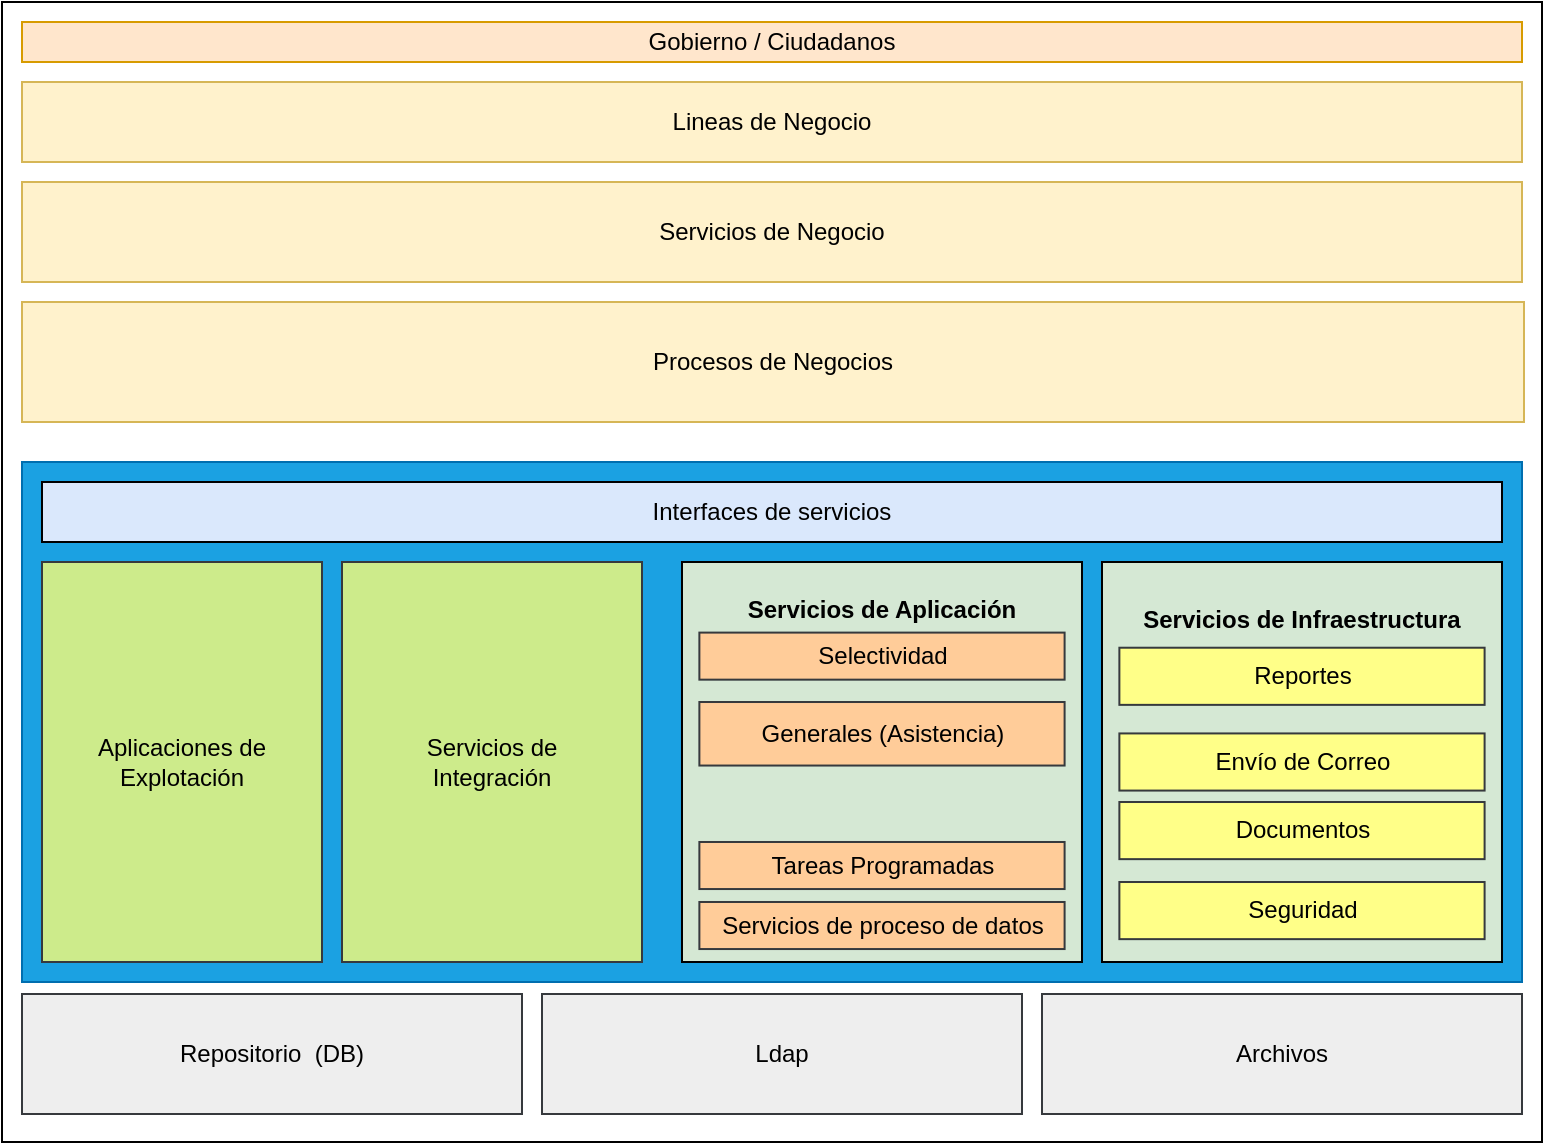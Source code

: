 <mxfile version="13.0.2" type="google" pages="2"><diagram id="hrgCQp55nKysOC058iuC" name="Page-1"><mxGraphModel dx="1422" dy="1973" grid="1" gridSize="10" guides="1" tooltips="1" connect="1" arrows="1" fold="1" page="1" pageScale="1" pageWidth="827" pageHeight="1169" math="0" shadow="0"><root><mxCell id="0"/><mxCell id="1" parent="0"/><mxCell id="WByDER504kLk9DcLUPjF-4" value="" style="rounded=0;whiteSpace=wrap;html=1;" vertex="1" parent="1"><mxGeometry x="30" y="-1140" width="770" height="570" as="geometry"/></mxCell><mxCell id="WByDER504kLk9DcLUPjF-5" value="Repositorio&amp;nbsp; (DB)" style="rounded=0;whiteSpace=wrap;html=1;fillColor=#eeeeee;strokeColor=#36393d;" vertex="1" parent="1"><mxGeometry x="40" y="-644" width="250" height="60" as="geometry"/></mxCell><mxCell id="WByDER504kLk9DcLUPjF-6" value="Ldap" style="rounded=0;whiteSpace=wrap;html=1;fillColor=#eeeeee;strokeColor=#36393d;" vertex="1" parent="1"><mxGeometry x="300" y="-644" width="240" height="60" as="geometry"/></mxCell><mxCell id="WByDER504kLk9DcLUPjF-7" value="Archivos" style="rounded=0;whiteSpace=wrap;html=1;fillColor=#eeeeee;strokeColor=#36393d;" vertex="1" parent="1"><mxGeometry x="550" y="-644" width="240" height="60" as="geometry"/></mxCell><mxCell id="WByDER504kLk9DcLUPjF-10" value="Lineas de Negocio" style="rounded=0;whiteSpace=wrap;html=1;fillColor=#fff2cc;strokeColor=#d6b656;" vertex="1" parent="1"><mxGeometry x="40" y="-1100" width="750" height="40" as="geometry"/></mxCell><mxCell id="WByDER504kLk9DcLUPjF-11" value="Gobierno / Ciudadanos" style="rounded=0;whiteSpace=wrap;html=1;fillColor=#ffe6cc;strokeColor=#d79b00;" vertex="1" parent="1"><mxGeometry x="40" y="-1130" width="750" height="20" as="geometry"/></mxCell><mxCell id="WByDER504kLk9DcLUPjF-12" value="Servicios de Negocio" style="rounded=0;whiteSpace=wrap;html=1;fillColor=#fff2cc;strokeColor=#d6b656;" vertex="1" parent="1"><mxGeometry x="40" y="-1050" width="750" height="50" as="geometry"/></mxCell><mxCell id="WByDER504kLk9DcLUPjF-13" value="Procesos&amp;nbsp;de Negocios" style="rounded=0;whiteSpace=wrap;html=1;fillColor=#fff2cc;strokeColor=#d6b656;" vertex="1" parent="1"><mxGeometry x="40" y="-990" width="751" height="60" as="geometry"/></mxCell><mxCell id="WByDER504kLk9DcLUPjF-15" value="" style="rounded=0;whiteSpace=wrap;html=1;fillColor=#1ba1e2;strokeColor=#006EAF;fontColor=#ffffff;" vertex="1" parent="1"><mxGeometry x="40" y="-910" width="750" height="260" as="geometry"/></mxCell><mxCell id="WByDER504kLk9DcLUPjF-14" value="Interfaces de servicios" style="rounded=0;whiteSpace=wrap;html=1;fillColor=#dae8fc;strokeColor=#000000;" vertex="1" parent="1"><mxGeometry x="50" y="-900" width="730" height="30" as="geometry"/></mxCell><mxCell id="WByDER504kLk9DcLUPjF-16" value="Aplicaciones de Explotación" style="rounded=0;whiteSpace=wrap;html=1;fillColor=#cdeb8b;strokeColor=#36393d;" vertex="1" parent="1"><mxGeometry x="50" y="-860" width="140" height="200" as="geometry"/></mxCell><mxCell id="WByDER504kLk9DcLUPjF-17" value="Servicios de &lt;br&gt;Integración" style="rounded=0;whiteSpace=wrap;html=1;fillColor=#cdeb8b;strokeColor=#36393d;" vertex="1" parent="1"><mxGeometry x="200" y="-860" width="150" height="200" as="geometry"/></mxCell><mxCell id="WByDER504kLk9DcLUPjF-53" value="" style="group;fillColor=#d5e8d4;strokeColor=#000000;" vertex="1" connectable="0" parent="1"><mxGeometry x="580" y="-860" width="200" height="200" as="geometry"/></mxCell><mxCell id="WByDER504kLk9DcLUPjF-50" value="" style="group;fillColor=#d5e8d4;strokeColor=#000000;" vertex="1" connectable="0" parent="WByDER504kLk9DcLUPjF-53"><mxGeometry width="200" height="200" as="geometry"/></mxCell><mxCell id="WByDER504kLk9DcLUPjF-18" value="" style="rounded=0;whiteSpace=wrap;html=1;fillColor=#d5e8d4;strokeColor=#000000;" vertex="1" parent="WByDER504kLk9DcLUPjF-50"><mxGeometry width="200" height="200" as="geometry"/></mxCell><mxCell id="WByDER504kLk9DcLUPjF-20" value="Reportes" style="rounded=0;whiteSpace=wrap;html=1;fillColor=#ffff88;strokeColor=#36393d;" vertex="1" parent="WByDER504kLk9DcLUPjF-50"><mxGeometry x="8.69" y="42.859" width="182.61" height="28.571" as="geometry"/></mxCell><mxCell id="WByDER504kLk9DcLUPjF-21" value="&lt;span&gt;Envío de Correo&lt;/span&gt;" style="rounded=0;whiteSpace=wrap;html=1;fillColor=#ffff88;strokeColor=#36393d;" vertex="1" parent="WByDER504kLk9DcLUPjF-50"><mxGeometry x="8.69" y="85.716" width="182.61" height="28.571" as="geometry"/></mxCell><mxCell id="WByDER504kLk9DcLUPjF-23" value="Documentos" style="rounded=0;whiteSpace=wrap;html=1;fillColor=#ffff88;strokeColor=#36393d;" vertex="1" parent="WByDER504kLk9DcLUPjF-50"><mxGeometry x="8.69" y="120.003" width="182.61" height="28.571" as="geometry"/></mxCell><mxCell id="WByDER504kLk9DcLUPjF-49" value="&lt;b&gt;Servicios de Infraestructura&lt;/b&gt;" style="text;html=1;strokeColor=none;fillColor=none;align=center;verticalAlign=middle;whiteSpace=wrap;rounded=0;" vertex="1" parent="WByDER504kLk9DcLUPjF-50"><mxGeometry x="15" y="14.286" width="170" height="28.571" as="geometry"/></mxCell><mxCell id="KS0AeNAs0j-JjfEF2f9u-2" value="Seguridad" style="rounded=0;whiteSpace=wrap;html=1;fillColor=#ffff88;strokeColor=#36393d;" vertex="1" parent="WByDER504kLk9DcLUPjF-50"><mxGeometry x="8.69" y="160.003" width="182.61" height="28.571" as="geometry"/></mxCell><mxCell id="WByDER504kLk9DcLUPjF-60" value="" style="group;fillColor=#d5e8d4;strokeColor=#82b366;" vertex="1" connectable="0" parent="1"><mxGeometry x="370" y="-860" width="200" height="200" as="geometry"/></mxCell><mxCell id="WByDER504kLk9DcLUPjF-42" value="" style="rounded=0;whiteSpace=wrap;html=1;fillColor=#d5e8d4;strokeColor=#000000;" vertex="1" parent="WByDER504kLk9DcLUPjF-60"><mxGeometry width="200" height="200" as="geometry"/></mxCell><mxCell id="WByDER504kLk9DcLUPjF-43" value="Generales (Asistencia)" style="rounded=0;whiteSpace=wrap;html=1;fillColor=#ffcc99;strokeColor=#36393d;" vertex="1" parent="WByDER504kLk9DcLUPjF-60"><mxGeometry x="8.69" y="70.003" width="182.61" height="31.765" as="geometry"/></mxCell><mxCell id="WByDER504kLk9DcLUPjF-47" value="Selectividad" style="rounded=0;whiteSpace=wrap;html=1;fillColor=#ffcc99;strokeColor=#36393d;" vertex="1" parent="WByDER504kLk9DcLUPjF-60"><mxGeometry x="8.69" y="35.299" width="182.61" height="23.529" as="geometry"/></mxCell><mxCell id="WByDER504kLk9DcLUPjF-48" value="Tareas Programadas" style="rounded=0;whiteSpace=wrap;html=1;fillColor=#ffcc99;strokeColor=#36393d;" vertex="1" parent="WByDER504kLk9DcLUPjF-60"><mxGeometry x="8.69" y="139.996" width="182.61" height="23.529" as="geometry"/></mxCell><mxCell id="WByDER504kLk9DcLUPjF-52" value="&lt;b&gt;Servicios de Aplicación&lt;/b&gt;" style="text;html=1;strokeColor=none;fillColor=none;align=center;verticalAlign=middle;whiteSpace=wrap;rounded=0;" vertex="1" parent="WByDER504kLk9DcLUPjF-60"><mxGeometry x="20" y="11.765" width="160" height="23.529" as="geometry"/></mxCell><mxCell id="KS0AeNAs0j-JjfEF2f9u-1" value="Servicios de proceso de datos" style="rounded=0;whiteSpace=wrap;html=1;fillColor=#ffcc99;strokeColor=#36393d;" vertex="1" parent="WByDER504kLk9DcLUPjF-60"><mxGeometry x="8.69" y="169.996" width="182.61" height="23.529" as="geometry"/></mxCell></root></mxGraphModel></diagram><diagram id="J0kpFIRPYdk8Txldk57S" name="Page-2"><mxGraphModel dx="1422" dy="755" grid="1" gridSize="10" guides="1" tooltips="1" connect="1" arrows="1" fold="1" page="1" pageScale="1" pageWidth="827" pageHeight="1169" math="0" shadow="0"><root><mxCell id="kg31anLmh0AkfQP7d4I6-0"/><mxCell id="kg31anLmh0AkfQP7d4I6-1" parent="kg31anLmh0AkfQP7d4I6-0"/></root></mxGraphModel></diagram></mxfile>
